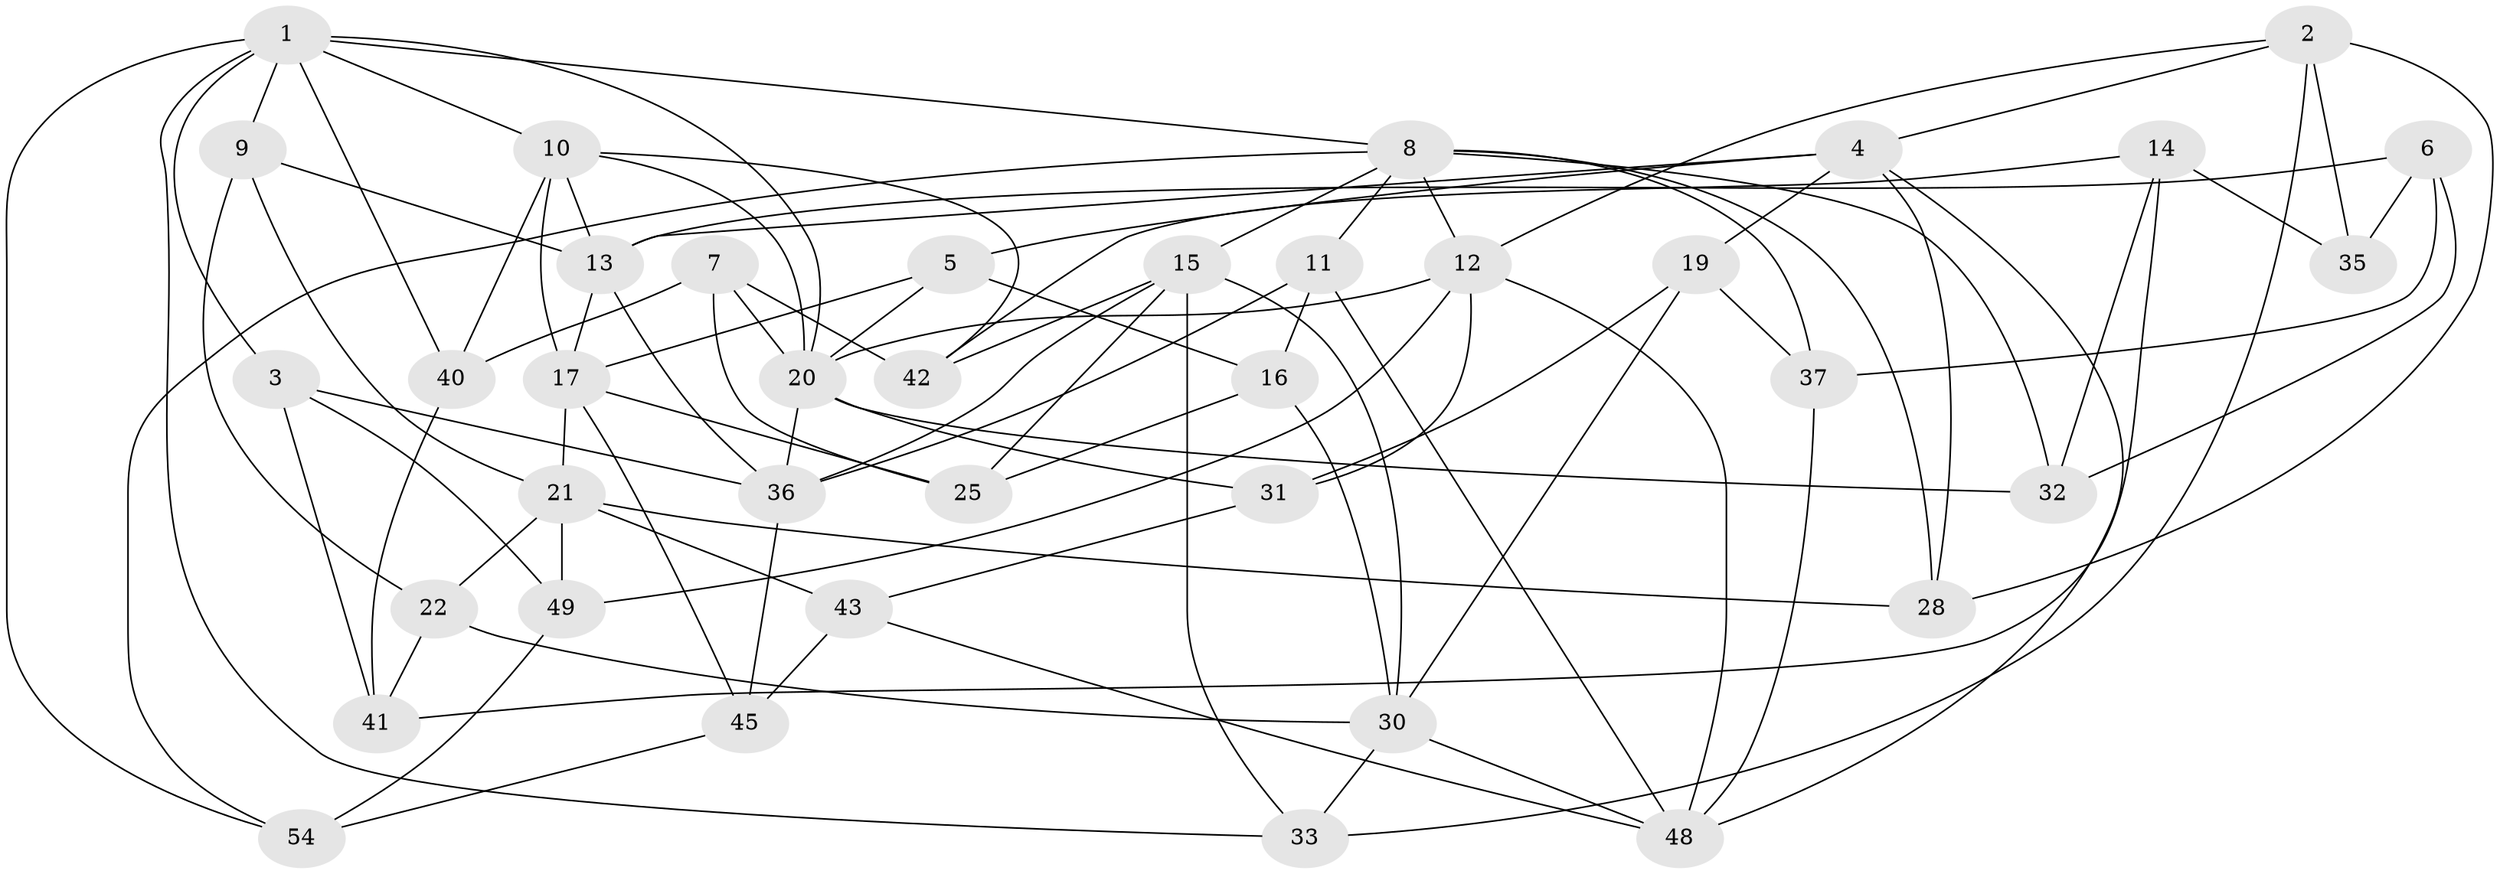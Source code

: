// original degree distribution, {4: 1.0}
// Generated by graph-tools (version 1.1) at 2025/20/03/04/25 18:20:58]
// undirected, 38 vertices, 92 edges
graph export_dot {
graph [start="1"]
  node [color=gray90,style=filled];
  1 [super="+26+39"];
  2 [super="+34"];
  3;
  4 [super="+55"];
  5;
  6;
  7;
  8 [super="+53+27"];
  9;
  10 [super="+18"];
  11;
  12 [super="+51"];
  13 [super="+47"];
  14;
  15 [super="+23"];
  16;
  17 [super="+38"];
  19;
  20 [super="+29"];
  21 [super="+24"];
  22;
  25;
  28;
  30 [super="+52"];
  31;
  32;
  33;
  35;
  36 [super="+44"];
  37;
  40;
  41;
  42;
  43;
  45;
  48 [super="+50"];
  49;
  54;
  1 -- 40;
  1 -- 33;
  1 -- 8;
  1 -- 9;
  1 -- 3;
  1 -- 10;
  1 -- 20;
  1 -- 54;
  2 -- 33;
  2 -- 4;
  2 -- 35 [weight=2];
  2 -- 28;
  2 -- 12;
  3 -- 49;
  3 -- 41;
  3 -- 36;
  4 -- 5;
  4 -- 13;
  4 -- 48;
  4 -- 19;
  4 -- 28;
  5 -- 20;
  5 -- 16;
  5 -- 17;
  6 -- 32;
  6 -- 13;
  6 -- 37;
  6 -- 35;
  7 -- 25;
  7 -- 42;
  7 -- 40;
  7 -- 20;
  8 -- 11;
  8 -- 28;
  8 -- 37;
  8 -- 12;
  8 -- 32;
  8 -- 54;
  8 -- 15;
  9 -- 22;
  9 -- 13;
  9 -- 21;
  10 -- 42;
  10 -- 20;
  10 -- 40;
  10 -- 17;
  10 -- 13;
  11 -- 16;
  11 -- 36;
  11 -- 48;
  12 -- 31;
  12 -- 49;
  12 -- 20;
  12 -- 48;
  13 -- 36;
  13 -- 17;
  14 -- 35;
  14 -- 32;
  14 -- 41;
  14 -- 42;
  15 -- 30;
  15 -- 33;
  15 -- 25;
  15 -- 42;
  15 -- 36;
  16 -- 25;
  16 -- 30;
  17 -- 25;
  17 -- 45;
  17 -- 21;
  19 -- 31;
  19 -- 37;
  19 -- 30;
  20 -- 32;
  20 -- 31;
  20 -- 36;
  21 -- 22;
  21 -- 28;
  21 -- 43;
  21 -- 49;
  22 -- 30;
  22 -- 41;
  30 -- 33;
  30 -- 48;
  31 -- 43;
  36 -- 45;
  37 -- 48;
  40 -- 41;
  43 -- 48;
  43 -- 45;
  45 -- 54;
  49 -- 54;
}
